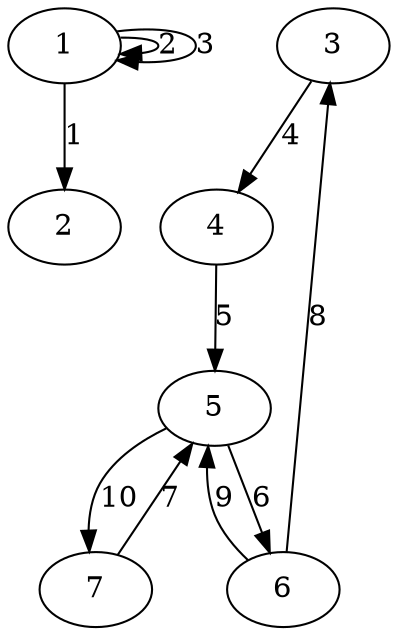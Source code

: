 digraph {
1 -> 2 [label = "1"]
1 -> 1 [label = "2"]
1 -> 1 [label = "3"]
3 -> 4 [label = "4"]
4 -> 5 [label = "5"]
5 -> 6 [label = "6"]
7 -> 5 [label = "7"]
6 -> 3 [label = "8"]
6 -> 5 [label = "9"]
5 -> 7 [label = "10"]
}